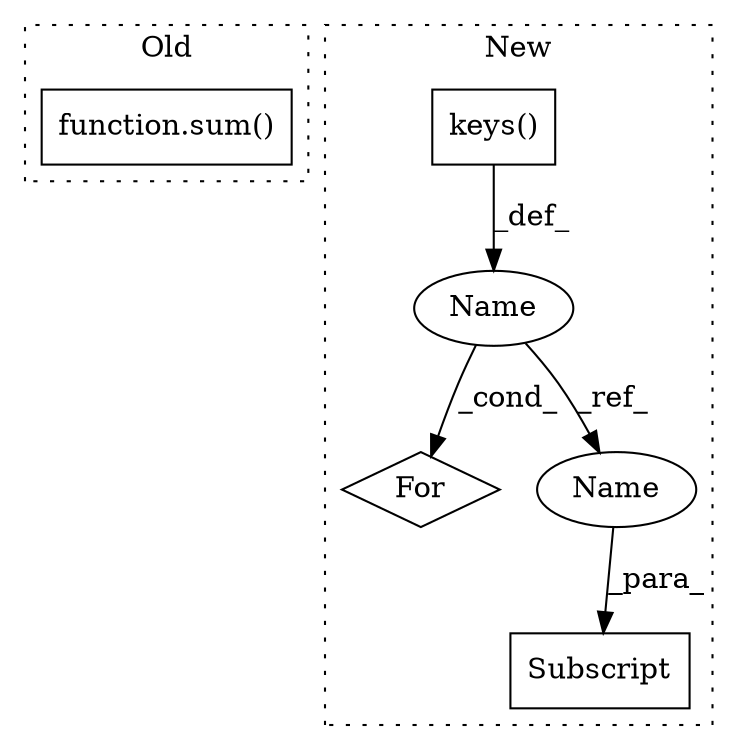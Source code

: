 digraph G {
subgraph cluster0 {
1 [label="function.sum()" a="75" s="9357,9375" l="4,1" shape="box"];
label = "Old";
style="dotted";
}
subgraph cluster1 {
2 [label="keys()" a="75" s="8899" l="19" shape="box"];
3 [label="Subscript" a="63" s="8941,0" l="17,0" shape="box"];
4 [label="For" a="107" s="8888,8918" l="4,10" shape="diamond"];
5 [label="Name" a="87" s="8892" l="3" shape="ellipse"];
6 [label="Name" a="87" s="8954" l="3" shape="ellipse"];
label = "New";
style="dotted";
}
2 -> 5 [label="_def_"];
5 -> 4 [label="_cond_"];
5 -> 6 [label="_ref_"];
6 -> 3 [label="_para_"];
}